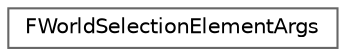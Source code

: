 digraph "Graphical Class Hierarchy"
{
 // INTERACTIVE_SVG=YES
 // LATEX_PDF_SIZE
  bgcolor="transparent";
  edge [fontname=Helvetica,fontsize=10,labelfontname=Helvetica,labelfontsize=10];
  node [fontname=Helvetica,fontsize=10,shape=box,height=0.2,width=0.4];
  rankdir="LR";
  Node0 [id="Node000000",label="FWorldSelectionElementArgs",height=0.2,width=0.4,color="grey40", fillcolor="white", style="filled",URL="$dd/d28/structFWorldSelectionElementArgs.html",tooltip=" "];
}

